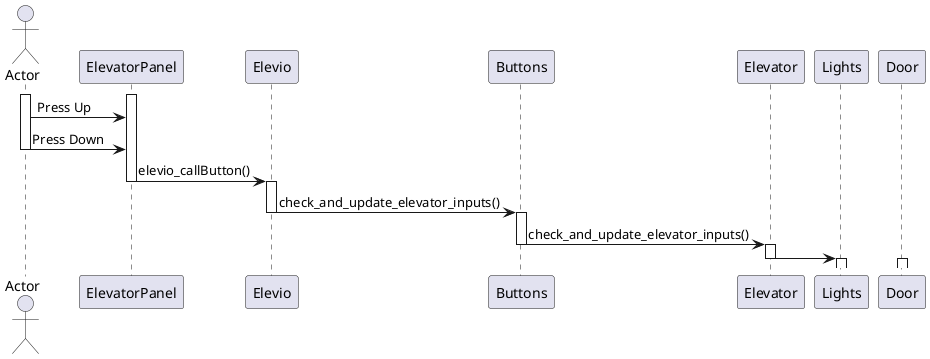 https://plantuml.com/sequence-diagram



@startuml
actor       Actor       as Actor
participant ElevatorPanel    as ElevatorPanel
participant Elevio      as Elevio
participant Buttons     as Buttons
participant Elevator    as Elevator
participant Lights      as Lights
participant Door        as Door

activate ElevatorPanel
activate Actor
Actor -> ElevatorPanel : Press Up
Actor -> ElevatorPanel : Press Down
deactivate Actor

ElevatorPanel -> Elevio : elevio_callButton()
deactivate ElevatorPanel

activate Elevio
Elevio -> Buttons : check_and_update_elevator_inputs()
deactivate Elevio

activate Buttons
Buttons -> Elevator : check_and_update_elevator_inputs()
deactivate Buttons

activate Elevator
Elevator -> Lights :
deactivate Elevator

activate Lights
deactivate Lights

activate Door
deactivate Door


@enduml

